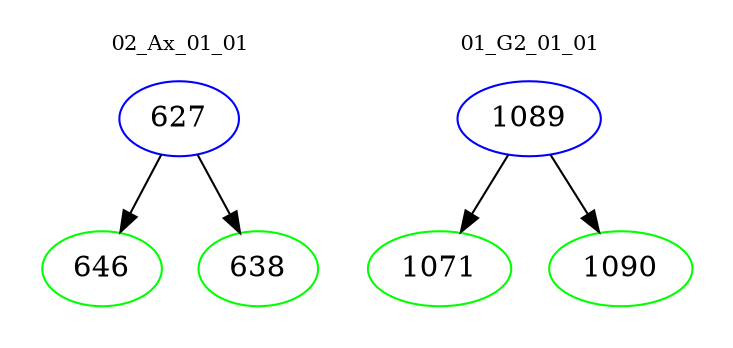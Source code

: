 digraph{
subgraph cluster_0 {
color = white
label = "02_Ax_01_01";
fontsize=10;
T0_627 [label="627", color="blue"]
T0_627 -> T0_646 [color="black"]
T0_646 [label="646", color="green"]
T0_627 -> T0_638 [color="black"]
T0_638 [label="638", color="green"]
}
subgraph cluster_1 {
color = white
label = "01_G2_01_01";
fontsize=10;
T1_1089 [label="1089", color="blue"]
T1_1089 -> T1_1071 [color="black"]
T1_1071 [label="1071", color="green"]
T1_1089 -> T1_1090 [color="black"]
T1_1090 [label="1090", color="green"]
}
}
